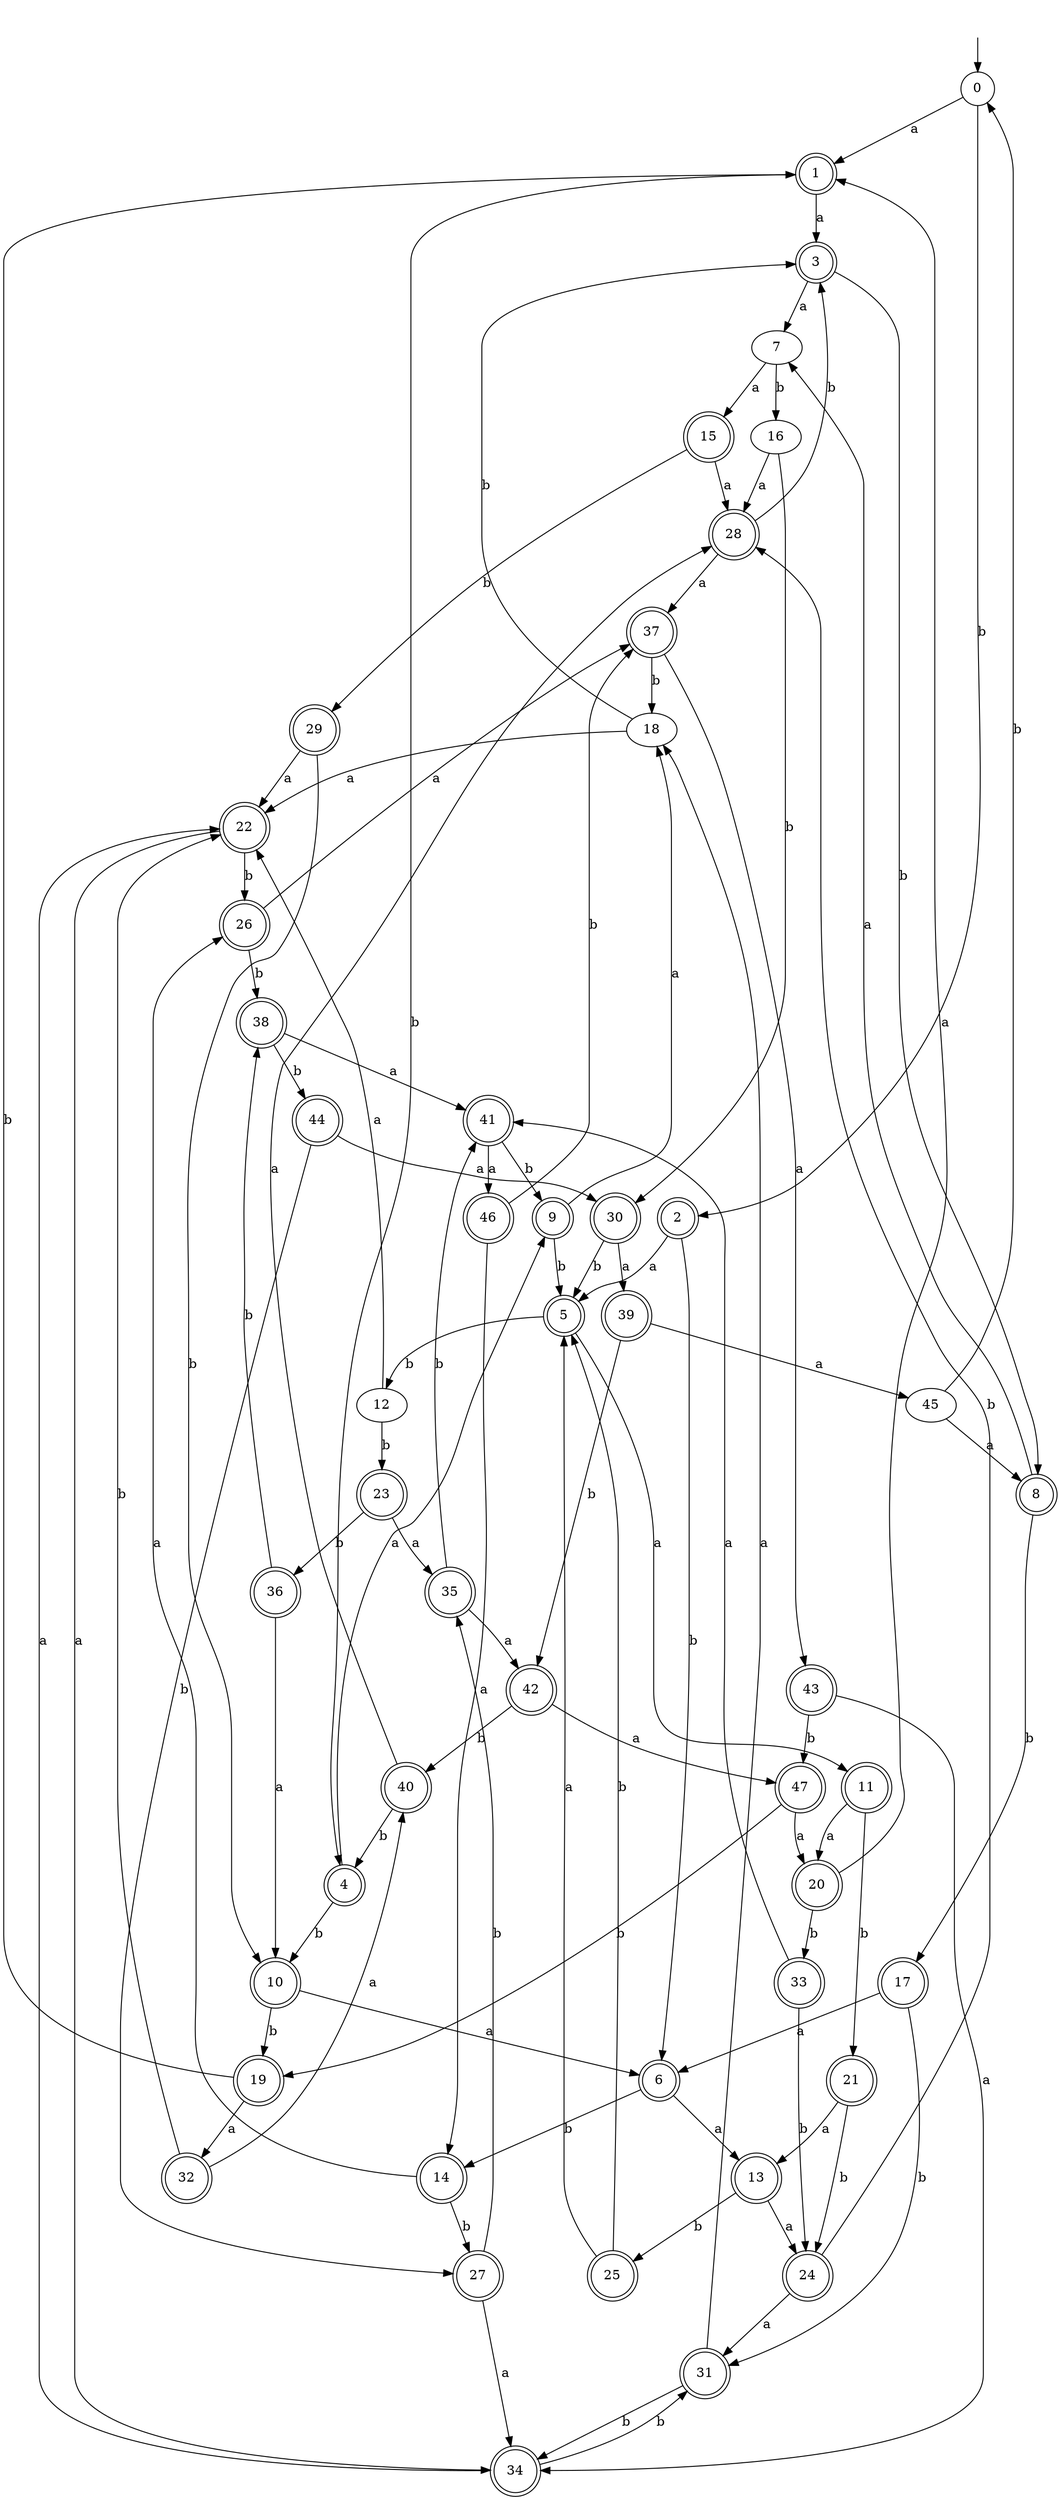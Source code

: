digraph RandomDFA {
  __start0 [label="", shape=none];
  __start0 -> 0 [label=""];
  0 [shape=circle]
  0 -> 1 [label="a"]
  0 -> 2 [label="b"]
  1 [shape=doublecircle]
  1 -> 3 [label="a"]
  1 -> 4 [label="b"]
  2 [shape=doublecircle]
  2 -> 5 [label="a"]
  2 -> 6 [label="b"]
  3 [shape=doublecircle]
  3 -> 7 [label="a"]
  3 -> 8 [label="b"]
  4 [shape=doublecircle]
  4 -> 9 [label="a"]
  4 -> 10 [label="b"]
  5 [shape=doublecircle]
  5 -> 11 [label="a"]
  5 -> 12 [label="b"]
  6 [shape=doublecircle]
  6 -> 13 [label="a"]
  6 -> 14 [label="b"]
  7
  7 -> 15 [label="a"]
  7 -> 16 [label="b"]
  8 [shape=doublecircle]
  8 -> 7 [label="a"]
  8 -> 17 [label="b"]
  9 [shape=doublecircle]
  9 -> 18 [label="a"]
  9 -> 5 [label="b"]
  10 [shape=doublecircle]
  10 -> 6 [label="a"]
  10 -> 19 [label="b"]
  11 [shape=doublecircle]
  11 -> 20 [label="a"]
  11 -> 21 [label="b"]
  12
  12 -> 22 [label="a"]
  12 -> 23 [label="b"]
  13 [shape=doublecircle]
  13 -> 24 [label="a"]
  13 -> 25 [label="b"]
  14 [shape=doublecircle]
  14 -> 26 [label="a"]
  14 -> 27 [label="b"]
  15 [shape=doublecircle]
  15 -> 28 [label="a"]
  15 -> 29 [label="b"]
  16
  16 -> 28 [label="a"]
  16 -> 30 [label="b"]
  17 [shape=doublecircle]
  17 -> 6 [label="a"]
  17 -> 31 [label="b"]
  18
  18 -> 22 [label="a"]
  18 -> 3 [label="b"]
  19 [shape=doublecircle]
  19 -> 32 [label="a"]
  19 -> 1 [label="b"]
  20 [shape=doublecircle]
  20 -> 1 [label="a"]
  20 -> 33 [label="b"]
  21 [shape=doublecircle]
  21 -> 13 [label="a"]
  21 -> 24 [label="b"]
  22 [shape=doublecircle]
  22 -> 34 [label="a"]
  22 -> 26 [label="b"]
  23 [shape=doublecircle]
  23 -> 35 [label="a"]
  23 -> 36 [label="b"]
  24 [shape=doublecircle]
  24 -> 31 [label="a"]
  24 -> 28 [label="b"]
  25 [shape=doublecircle]
  25 -> 5 [label="a"]
  25 -> 5 [label="b"]
  26 [shape=doublecircle]
  26 -> 37 [label="a"]
  26 -> 38 [label="b"]
  27 [shape=doublecircle]
  27 -> 34 [label="a"]
  27 -> 35 [label="b"]
  28 [shape=doublecircle]
  28 -> 37 [label="a"]
  28 -> 3 [label="b"]
  29 [shape=doublecircle]
  29 -> 22 [label="a"]
  29 -> 10 [label="b"]
  30 [shape=doublecircle]
  30 -> 39 [label="a"]
  30 -> 5 [label="b"]
  31 [shape=doublecircle]
  31 -> 18 [label="a"]
  31 -> 34 [label="b"]
  32 [shape=doublecircle]
  32 -> 40 [label="a"]
  32 -> 22 [label="b"]
  33 [shape=doublecircle]
  33 -> 41 [label="a"]
  33 -> 24 [label="b"]
  34 [shape=doublecircle]
  34 -> 22 [label="a"]
  34 -> 31 [label="b"]
  35 [shape=doublecircle]
  35 -> 42 [label="a"]
  35 -> 41 [label="b"]
  36 [shape=doublecircle]
  36 -> 10 [label="a"]
  36 -> 38 [label="b"]
  37 [shape=doublecircle]
  37 -> 43 [label="a"]
  37 -> 18 [label="b"]
  38 [shape=doublecircle]
  38 -> 41 [label="a"]
  38 -> 44 [label="b"]
  39 [shape=doublecircle]
  39 -> 45 [label="a"]
  39 -> 42 [label="b"]
  40 [shape=doublecircle]
  40 -> 28 [label="a"]
  40 -> 4 [label="b"]
  41 [shape=doublecircle]
  41 -> 46 [label="a"]
  41 -> 9 [label="b"]
  42 [shape=doublecircle]
  42 -> 47 [label="a"]
  42 -> 40 [label="b"]
  43 [shape=doublecircle]
  43 -> 34 [label="a"]
  43 -> 47 [label="b"]
  44 [shape=doublecircle]
  44 -> 30 [label="a"]
  44 -> 27 [label="b"]
  45
  45 -> 8 [label="a"]
  45 -> 0 [label="b"]
  46 [shape=doublecircle]
  46 -> 14 [label="a"]
  46 -> 37 [label="b"]
  47 [shape=doublecircle]
  47 -> 20 [label="a"]
  47 -> 19 [label="b"]
}
